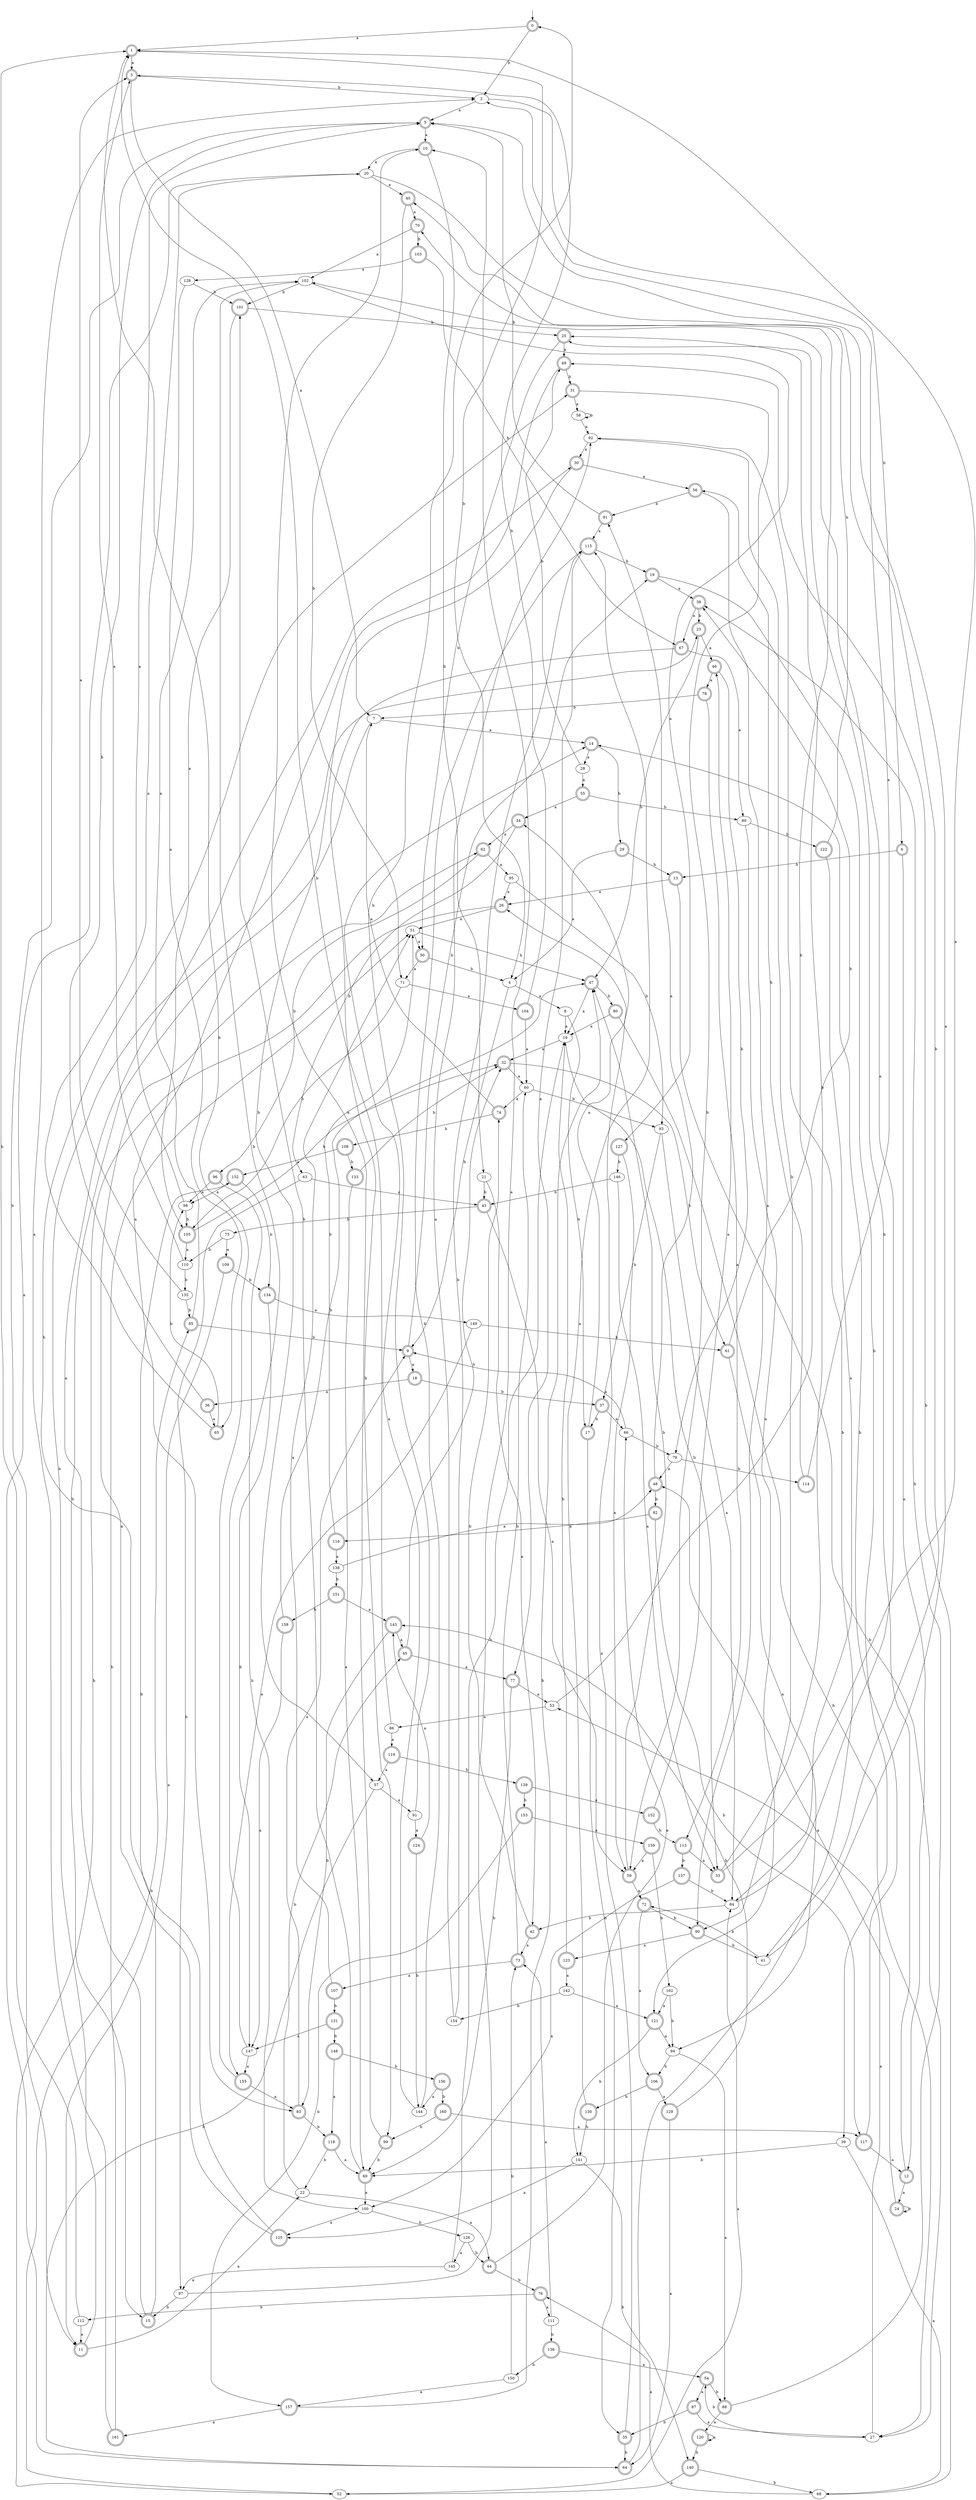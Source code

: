 digraph RandomDFA {
  __start0 [label="", shape=none];
  __start0 -> 0 [label=""];
  0 [shape=circle] [shape=doublecircle]
  0 -> 1 [label="a"]
  0 -> 2 [label="b"]
  1 [shape=doublecircle]
  1 -> 3 [label="a"]
  1 -> 4 [label="b"]
  2
  2 -> 5 [label="a"]
  2 -> 6 [label="b"]
  3 [shape=doublecircle]
  3 -> 7 [label="a"]
  3 -> 2 [label="b"]
  4
  4 -> 8 [label="a"]
  4 -> 9 [label="b"]
  5 [shape=doublecircle]
  5 -> 10 [label="a"]
  5 -> 11 [label="b"]
  6 [shape=doublecircle]
  6 -> 12 [label="a"]
  6 -> 13 [label="b"]
  7
  7 -> 14 [label="a"]
  7 -> 15 [label="b"]
  8
  8 -> 16 [label="a"]
  8 -> 17 [label="b"]
  9 [shape=doublecircle]
  9 -> 18 [label="a"]
  9 -> 19 [label="b"]
  10 [shape=doublecircle]
  10 -> 20 [label="a"]
  10 -> 21 [label="b"]
  11 [shape=doublecircle]
  11 -> 22 [label="a"]
  11 -> 23 [label="b"]
  12 [shape=doublecircle]
  12 -> 24 [label="a"]
  12 -> 25 [label="b"]
  13 [shape=doublecircle]
  13 -> 26 [label="a"]
  13 -> 27 [label="b"]
  14 [shape=doublecircle]
  14 -> 28 [label="a"]
  14 -> 29 [label="b"]
  15 [shape=doublecircle]
  15 -> 30 [label="a"]
  15 -> 31 [label="b"]
  16
  16 -> 32 [label="a"]
  16 -> 33 [label="b"]
  17 [shape=doublecircle]
  17 -> 34 [label="a"]
  17 -> 35 [label="b"]
  18 [shape=doublecircle]
  18 -> 36 [label="a"]
  18 -> 37 [label="b"]
  19 [shape=doublecircle]
  19 -> 38 [label="a"]
  19 -> 39 [label="b"]
  20
  20 -> 40 [label="a"]
  20 -> 41 [label="b"]
  21
  21 -> 42 [label="a"]
  21 -> 43 [label="b"]
  22
  22 -> 44 [label="a"]
  22 -> 45 [label="b"]
  23 [shape=doublecircle]
  23 -> 46 [label="a"]
  23 -> 47 [label="b"]
  24 [shape=doublecircle]
  24 -> 48 [label="a"]
  24 -> 24 [label="b"]
  25 [shape=doublecircle]
  25 -> 49 [label="a"]
  25 -> 50 [label="b"]
  26 [shape=doublecircle]
  26 -> 51 [label="a"]
  26 -> 52 [label="b"]
  27
  27 -> 53 [label="a"]
  27 -> 54 [label="b"]
  28
  28 -> 55 [label="a"]
  28 -> 49 [label="b"]
  29 [shape=doublecircle]
  29 -> 4 [label="a"]
  29 -> 13 [label="b"]
  30 [shape=doublecircle]
  30 -> 56 [label="a"]
  30 -> 57 [label="b"]
  31 [shape=doublecircle]
  31 -> 58 [label="a"]
  31 -> 59 [label="b"]
  32 [shape=doublecircle]
  32 -> 60 [label="a"]
  32 -> 61 [label="b"]
  33 [shape=doublecircle]
  33 -> 1 [label="a"]
  33 -> 25 [label="b"]
  34 [shape=doublecircle]
  34 -> 62 [label="a"]
  34 -> 63 [label="b"]
  35 [shape=doublecircle]
  35 -> 26 [label="a"]
  35 -> 64 [label="b"]
  36 [shape=doublecircle]
  36 -> 65 [label="a"]
  36 -> 5 [label="b"]
  37 [shape=doublecircle]
  37 -> 66 [label="a"]
  37 -> 17 [label="b"]
  38 [shape=doublecircle]
  38 -> 67 [label="a"]
  38 -> 23 [label="b"]
  39
  39 -> 68 [label="a"]
  39 -> 69 [label="b"]
  40 [shape=doublecircle]
  40 -> 70 [label="a"]
  40 -> 71 [label="b"]
  41
  41 -> 5 [label="a"]
  41 -> 72 [label="b"]
  42 [shape=doublecircle]
  42 -> 73 [label="a"]
  42 -> 74 [label="b"]
  43 [shape=doublecircle]
  43 -> 59 [label="a"]
  43 -> 75 [label="b"]
  44 [shape=doublecircle]
  44 -> 66 [label="a"]
  44 -> 76 [label="b"]
  45 [shape=doublecircle]
  45 -> 77 [label="a"]
  45 -> 32 [label="b"]
  46 [shape=doublecircle]
  46 -> 78 [label="a"]
  46 -> 79 [label="b"]
  47 [shape=doublecircle]
  47 -> 16 [label="a"]
  47 -> 80 [label="b"]
  48 [shape=doublecircle]
  48 -> 81 [label="a"]
  48 -> 82 [label="b"]
  49 [shape=doublecircle]
  49 -> 83 [label="a"]
  49 -> 31 [label="b"]
  50 [shape=doublecircle]
  50 -> 71 [label="a"]
  50 -> 4 [label="b"]
  51
  51 -> 50 [label="a"]
  51 -> 47 [label="b"]
  52
  52 -> 84 [label="a"]
  52 -> 85 [label="b"]
  53
  53 -> 86 [label="a"]
  53 -> 70 [label="b"]
  54 [shape=doublecircle]
  54 -> 87 [label="a"]
  54 -> 88 [label="b"]
  55 [shape=doublecircle]
  55 -> 34 [label="a"]
  55 -> 89 [label="b"]
  56 [shape=doublecircle]
  56 -> 90 [label="a"]
  56 -> 81 [label="b"]
  57
  57 -> 91 [label="a"]
  57 -> 64 [label="b"]
  58
  58 -> 92 [label="a"]
  58 -> 58 [label="b"]
  59 [shape=doublecircle]
  59 -> 72 [label="a"]
  59 -> 47 [label="b"]
  60
  60 -> 74 [label="a"]
  60 -> 93 [label="b"]
  61 [shape=doublecircle]
  61 -> 94 [label="a"]
  61 -> 38 [label="b"]
  62 [shape=doublecircle]
  62 -> 95 [label="a"]
  62 -> 96 [label="b"]
  63
  63 -> 43 [label="a"]
  63 -> 97 [label="b"]
  64 [shape=doublecircle]
  64 -> 20 [label="a"]
  64 -> 92 [label="b"]
  65 [shape=doublecircle]
  65 -> 20 [label="a"]
  65 -> 98 [label="b"]
  66
  66 -> 9 [label="a"]
  66 -> 79 [label="b"]
  67 [shape=doublecircle]
  67 -> 89 [label="a"]
  67 -> 99 [label="b"]
  68
  68 -> 76 [label="a"]
  68 -> 49 [label="b"]
  69 [shape=doublecircle]
  69 -> 100 [label="a"]
  69 -> 101 [label="b"]
  70 [shape=doublecircle]
  70 -> 102 [label="a"]
  70 -> 103 [label="b"]
  71
  71 -> 104 [label="a"]
  71 -> 105 [label="b"]
  72 [shape=doublecircle]
  72 -> 106 [label="a"]
  72 -> 90 [label="b"]
  73 [shape=doublecircle]
  73 -> 107 [label="a"]
  73 -> 60 [label="b"]
  74 [shape=doublecircle]
  74 -> 7 [label="a"]
  74 -> 108 [label="b"]
  75
  75 -> 109 [label="a"]
  75 -> 110 [label="b"]
  76 [shape=doublecircle]
  76 -> 111 [label="a"]
  76 -> 112 [label="b"]
  77 [shape=doublecircle]
  77 -> 53 [label="a"]
  77 -> 69 [label="b"]
  78 [shape=doublecircle]
  78 -> 113 [label="a"]
  78 -> 7 [label="b"]
  79
  79 -> 48 [label="a"]
  79 -> 114 [label="b"]
  80 [shape=doublecircle]
  80 -> 16 [label="a"]
  80 -> 27 [label="b"]
  81 [shape=doublecircle]
  81 -> 115 [label="a"]
  81 -> 5 [label="b"]
  82 [shape=doublecircle]
  82 -> 116 [label="a"]
  82 -> 117 [label="b"]
  83 [shape=doublecircle]
  83 -> 9 [label="a"]
  83 -> 118 [label="b"]
  84
  84 -> 102 [label="a"]
  84 -> 42 [label="b"]
  85 [shape=doublecircle]
  85 -> 102 [label="a"]
  85 -> 9 [label="b"]
  86
  86 -> 119 [label="a"]
  86 -> 1 [label="b"]
  87 [shape=doublecircle]
  87 -> 27 [label="a"]
  87 -> 35 [label="b"]
  88 [shape=doublecircle]
  88 -> 120 [label="a"]
  88 -> 38 [label="b"]
  89
  89 -> 121 [label="a"]
  89 -> 122 [label="b"]
  90 [shape=doublecircle]
  90 -> 123 [label="a"]
  90 -> 41 [label="b"]
  91
  91 -> 124 [label="a"]
  91 -> 0 [label="b"]
  92
  92 -> 30 [label="a"]
  92 -> 90 [label="b"]
  93
  93 -> 84 [label="a"]
  93 -> 37 [label="b"]
  94
  94 -> 88 [label="a"]
  94 -> 106 [label="b"]
  95
  95 -> 26 [label="a"]
  95 -> 93 [label="b"]
  96 [shape=doublecircle]
  96 -> 98 [label="a"]
  96 -> 100 [label="b"]
  97
  97 -> 10 [label="a"]
  97 -> 15 [label="b"]
  98
  98 -> 5 [label="a"]
  98 -> 105 [label="b"]
  99 [shape=doublecircle]
  99 -> 10 [label="a"]
  99 -> 69 [label="b"]
  100
  100 -> 125 [label="a"]
  100 -> 126 [label="b"]
  101 [shape=doublecircle]
  101 -> 105 [label="a"]
  101 -> 25 [label="b"]
  102
  102 -> 127 [label="a"]
  102 -> 101 [label="b"]
  103 [shape=doublecircle]
  103 -> 128 [label="a"]
  103 -> 67 [label="b"]
  104 [shape=doublecircle]
  104 -> 60 [label="a"]
  104 -> 3 [label="b"]
  105 [shape=doublecircle]
  105 -> 110 [label="a"]
  105 -> 32 [label="b"]
  106 [shape=doublecircle]
  106 -> 129 [label="a"]
  106 -> 130 [label="b"]
  107 [shape=doublecircle]
  107 -> 51 [label="a"]
  107 -> 131 [label="b"]
  108 [shape=doublecircle]
  108 -> 132 [label="a"]
  108 -> 133 [label="b"]
  109 [shape=doublecircle]
  109 -> 11 [label="a"]
  109 -> 134 [label="b"]
  110
  110 -> 3 [label="a"]
  110 -> 135 [label="b"]
  111
  111 -> 73 [label="a"]
  111 -> 136 [label="b"]
  112
  112 -> 11 [label="a"]
  112 -> 1 [label="b"]
  113 [shape=doublecircle]
  113 -> 33 [label="a"]
  113 -> 137 [label="b"]
  114 [shape=doublecircle]
  114 -> 2 [label="a"]
  114 -> 56 [label="b"]
  115 [shape=doublecircle]
  115 -> 77 [label="a"]
  115 -> 19 [label="b"]
  116 [shape=doublecircle]
  116 -> 138 [label="a"]
  116 -> 51 [label="b"]
  117 [shape=doublecircle]
  117 -> 12 [label="a"]
  117 -> 14 [label="b"]
  118 [shape=doublecircle]
  118 -> 69 [label="a"]
  118 -> 22 [label="b"]
  119 [shape=doublecircle]
  119 -> 57 [label="a"]
  119 -> 139 [label="b"]
  120 [shape=doublecircle]
  120 -> 120 [label="a"]
  120 -> 140 [label="b"]
  121 [shape=doublecircle]
  121 -> 94 [label="a"]
  121 -> 141 [label="b"]
  122 [shape=doublecircle]
  122 -> 84 [label="a"]
  122 -> 40 [label="b"]
  123 [shape=doublecircle]
  123 -> 142 [label="a"]
  123 -> 16 [label="b"]
  124 [shape=doublecircle]
  124 -> 143 [label="a"]
  124 -> 144 [label="b"]
  125 [shape=doublecircle]
  125 -> 62 [label="a"]
  125 -> 132 [label="b"]
  126
  126 -> 145 [label="a"]
  126 -> 44 [label="b"]
  127 [shape=doublecircle]
  127 -> 59 [label="a"]
  127 -> 146 [label="b"]
  128
  128 -> 65 [label="a"]
  128 -> 101 [label="b"]
  129 [shape=doublecircle]
  129 -> 64 [label="a"]
  129 -> 143 [label="b"]
  130 [shape=doublecircle]
  130 -> 115 [label="a"]
  130 -> 141 [label="b"]
  131 [shape=doublecircle]
  131 -> 147 [label="a"]
  131 -> 148 [label="b"]
  132 [shape=doublecircle]
  132 -> 98 [label="a"]
  132 -> 134 [label="b"]
  133 [shape=doublecircle]
  133 -> 69 [label="a"]
  133 -> 32 [label="b"]
  134 [shape=doublecircle]
  134 -> 149 [label="a"]
  134 -> 147 [label="b"]
  135
  135 -> 3 [label="a"]
  135 -> 85 [label="b"]
  136 [shape=doublecircle]
  136 -> 54 [label="a"]
  136 -> 150 [label="b"]
  137 [shape=doublecircle]
  137 -> 100 [label="a"]
  137 -> 84 [label="b"]
  138
  138 -> 48 [label="a"]
  138 -> 151 [label="b"]
  139 [shape=doublecircle]
  139 -> 152 [label="a"]
  139 -> 153 [label="b"]
  140 [shape=doublecircle]
  140 -> 52 [label="a"]
  140 -> 68 [label="b"]
  141
  141 -> 125 [label="a"]
  141 -> 140 [label="b"]
  142
  142 -> 121 [label="a"]
  142 -> 154 [label="b"]
  143 [shape=doublecircle]
  143 -> 45 [label="a"]
  143 -> 83 [label="b"]
  144
  144 -> 14 [label="a"]
  144 -> 115 [label="b"]
  145
  145 -> 97 [label="a"]
  145 -> 16 [label="b"]
  146
  146 -> 33 [label="a"]
  146 -> 43 [label="b"]
  147
  147 -> 155 [label="a"]
  147 -> 102 [label="b"]
  148 [shape=doublecircle]
  148 -> 118 [label="a"]
  148 -> 156 [label="b"]
  149
  149 -> 155 [label="a"]
  149 -> 61 [label="b"]
  150
  150 -> 157 [label="a"]
  150 -> 73 [label="b"]
  151 [shape=doublecircle]
  151 -> 143 [label="a"]
  151 -> 158 [label="b"]
  152 [shape=doublecircle]
  152 -> 46 [label="a"]
  152 -> 113 [label="b"]
  153 [shape=doublecircle]
  153 -> 159 [label="a"]
  153 -> 157 [label="b"]
  154
  154 -> 92 [label="a"]
  154 -> 115 [label="b"]
  155 [shape=doublecircle]
  155 -> 83 [label="a"]
  155 -> 1 [label="b"]
  156 [shape=doublecircle]
  156 -> 144 [label="a"]
  156 -> 160 [label="b"]
  157 [shape=doublecircle]
  157 -> 161 [label="a"]
  157 -> 47 [label="b"]
  158 [shape=doublecircle]
  158 -> 147 [label="a"]
  158 -> 47 [label="b"]
  159 [shape=doublecircle]
  159 -> 59 [label="a"]
  159 -> 162 [label="b"]
  160 [shape=doublecircle]
  160 -> 117 [label="a"]
  160 -> 99 [label="b"]
  161 [shape=doublecircle]
  161 -> 2 [label="a"]
  161 -> 51 [label="b"]
  162
  162 -> 121 [label="a"]
  162 -> 94 [label="b"]
}
